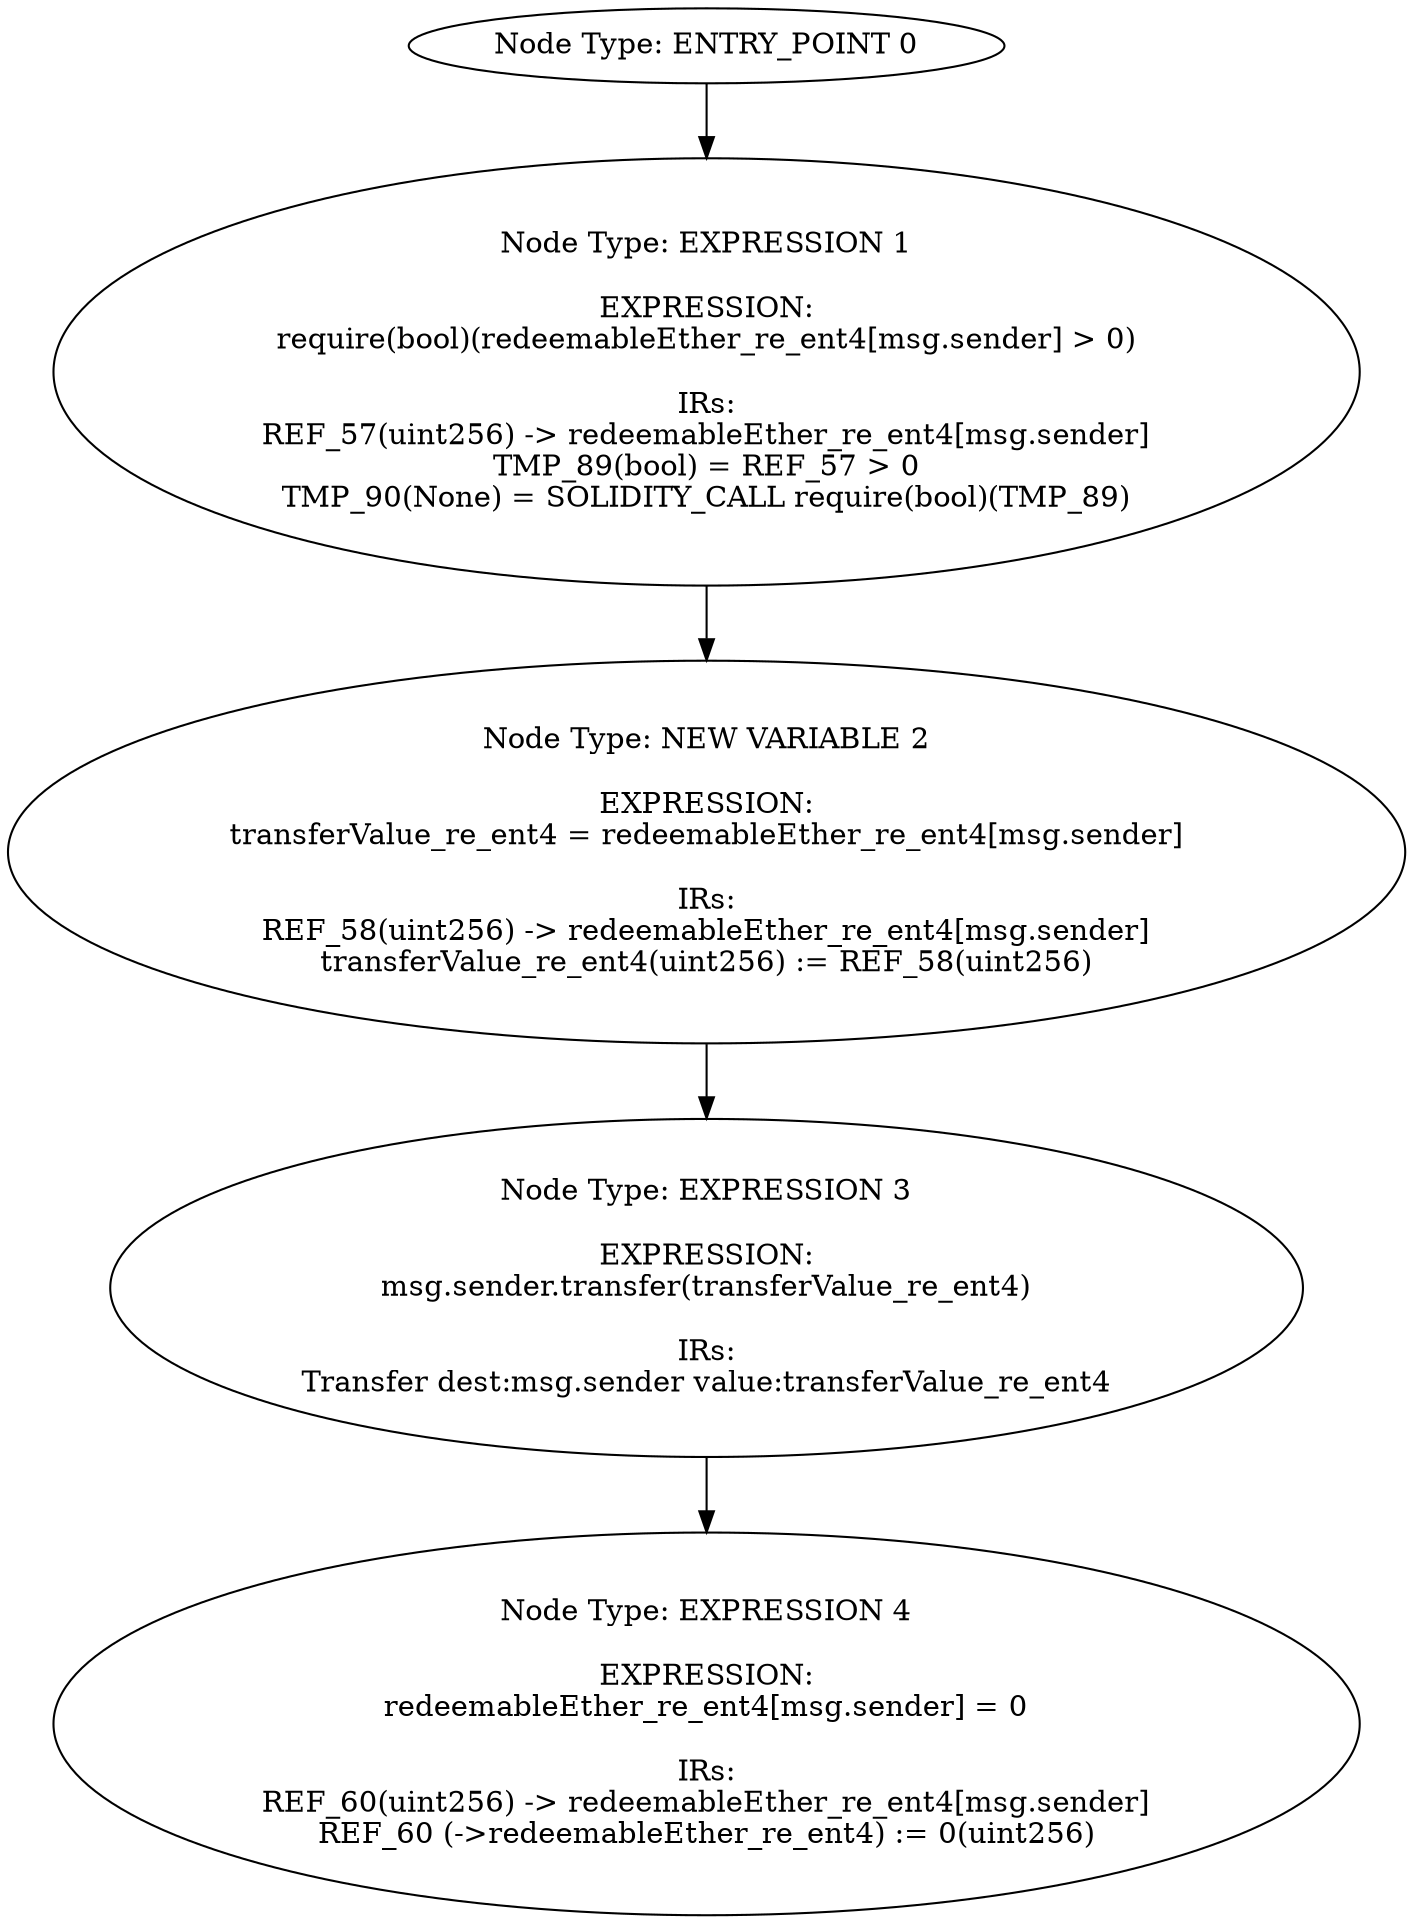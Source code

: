 digraph{
0[label="Node Type: ENTRY_POINT 0
"];
0->1;
1[label="Node Type: EXPRESSION 1

EXPRESSION:
require(bool)(redeemableEther_re_ent4[msg.sender] > 0)

IRs:
REF_57(uint256) -> redeemableEther_re_ent4[msg.sender]
TMP_89(bool) = REF_57 > 0
TMP_90(None) = SOLIDITY_CALL require(bool)(TMP_89)"];
1->2;
2[label="Node Type: NEW VARIABLE 2

EXPRESSION:
transferValue_re_ent4 = redeemableEther_re_ent4[msg.sender]

IRs:
REF_58(uint256) -> redeemableEther_re_ent4[msg.sender]
transferValue_re_ent4(uint256) := REF_58(uint256)"];
2->3;
3[label="Node Type: EXPRESSION 3

EXPRESSION:
msg.sender.transfer(transferValue_re_ent4)

IRs:
Transfer dest:msg.sender value:transferValue_re_ent4"];
3->4;
4[label="Node Type: EXPRESSION 4

EXPRESSION:
redeemableEther_re_ent4[msg.sender] = 0

IRs:
REF_60(uint256) -> redeemableEther_re_ent4[msg.sender]
REF_60 (->redeemableEther_re_ent4) := 0(uint256)"];
}
